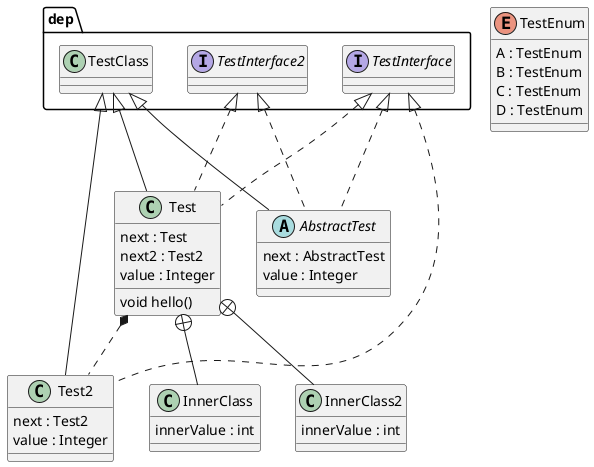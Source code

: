 @startuml

' =========== AbstractTest =========== 
abstract class AbstractTest{ 
    next : AbstractTest
    value : Integer
} 
dep.TestClass<|--AbstractTest
dep.TestInterface<|..AbstractTest
dep.TestInterface2<|..AbstractTest


' =========== Test =========== 
class Test{ 
    next : Test
    next2 : Test2
    value : Integer
    void hello()
} 
dep.TestClass<|--Test
dep.TestInterface<|..Test
dep.TestInterface2<|..Test
Test*..Test2
Test+--InnerClass
Test+--InnerClass2


' =========== InnerClass =========== 
class InnerClass{ 
    innerValue : int
} 


' =========== InnerClass2 =========== 
class InnerClass2{ 
    innerValue : int
} 


' =========== Test2 =========== 
class Test2{ 
    next : Test2
    value : Integer
} 
dep.TestClass<|--Test2
dep.TestInterface<|..Test2


' =========== TestEnum =========== 
enum TestEnum{ 
    A : TestEnum
    B : TestEnum
    C : TestEnum
    D : TestEnum
} 


' =========== dep.TestClass =========== 
class dep.TestClass{ 
} 


' =========== dep.TestInterface =========== 
interface dep.TestInterface{ 
} 


' =========== dep.TestInterface2 =========== 
interface dep.TestInterface2{ 
} 

@enduml
